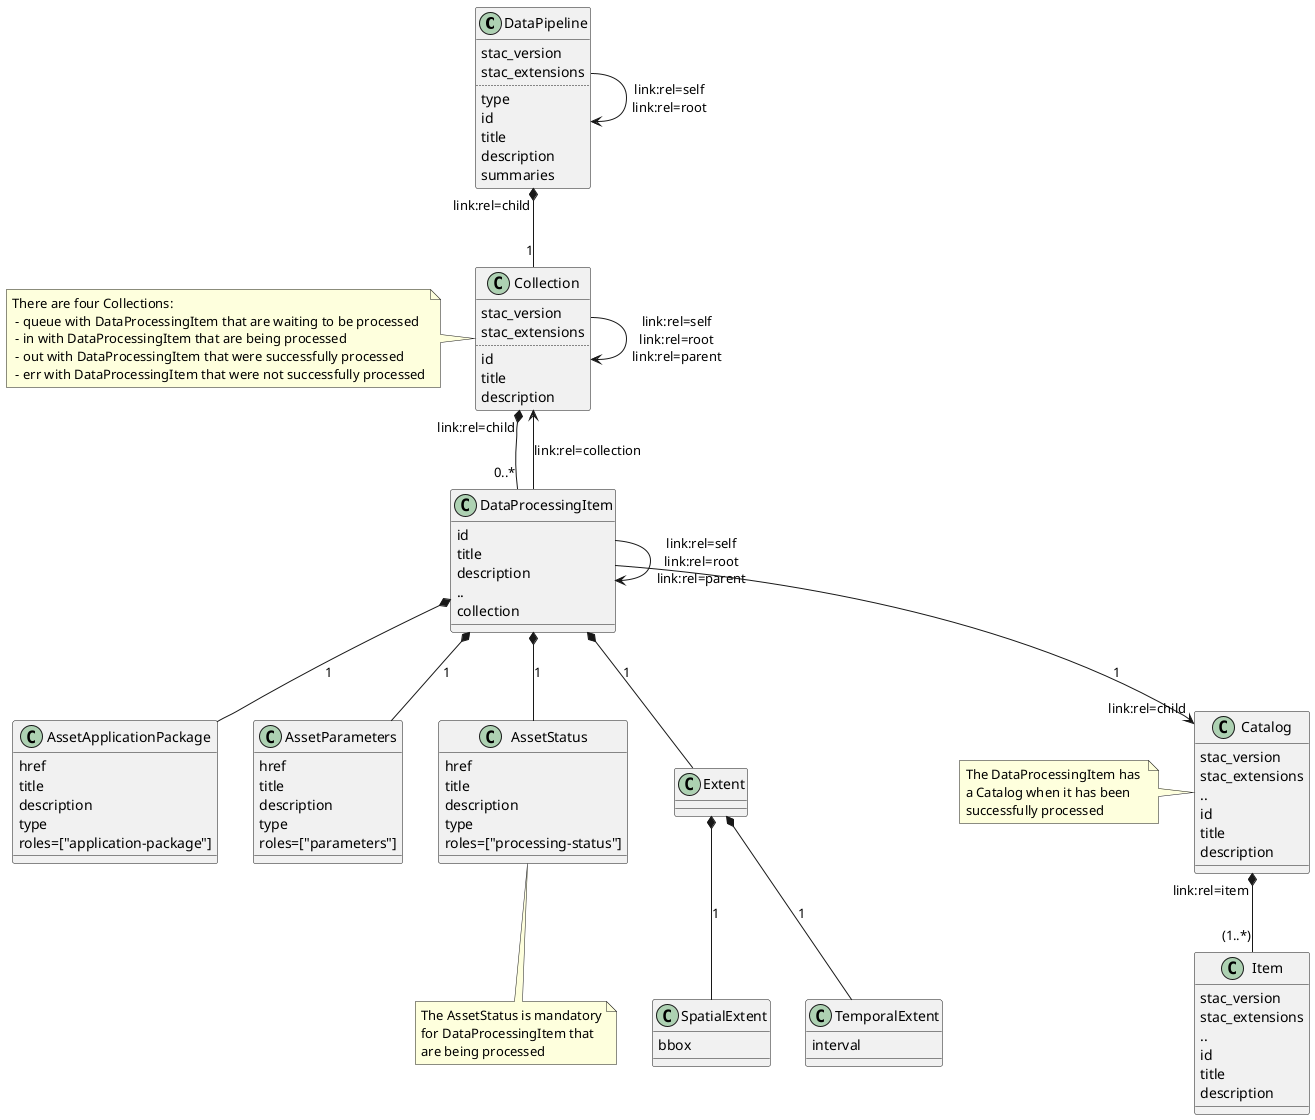 @startuml pippo

class DataPipeline {
    stac_version
    stac_extensions
    ..
    type
    id
    title
    description
    summaries
}

class Collection {
    stac_version
    stac_extensions
    ..
    id
    title
    description
}

note left of Collection
  There are four Collections:
   - queue with DataProcessingItem that are waiting to be processed
   - in with DataProcessingItem that are being processed
   - out with DataProcessingItem that were successfully processed
   - err with DataProcessingItem that were not successfully processed
end note

class DataProcessingItem {

    id
    title
    description
    ..
    collection

}

together {
class AssetApplicationPackage {
    href
    title
    description
    type
    roles=["application-package"]
}

class AssetParameters {
    href
    title
    description
    type
    roles=["parameters"]
}

class AssetStatus {
    href
    title
    description
    type
    roles=["processing-status"]
}
note bottom of AssetStatus
    The AssetStatus is mandatory
    for DataProcessingItem that 
    are being processed
endnote

}

together {
class Extent {

}

class SpatialExtent {
    bbox
}

class TemporalExtent {
    interval
}
}

class Catalog {

    stac_version
    stac_extensions
    ..
    id
    title
    description

}

note left of Catalog
    The DataProcessingItem has 
    a Catalog when it has been
    successfully processed 
endnote

class Item {

    stac_version
    stac_extensions
    ..
    id
    title
    description
}

Extent *-- SpatialExtent : 1
Extent *-- TemporalExtent : 1

DataPipeline *-- "Collection" : "link:rel=child" "1"

Collection *-- DataProcessingItem : "link:rel=child" "0..*"

DataProcessingItem *-- AssetApplicationPackage : 1

DataProcessingItem *-- AssetParameters : 1 

DataProcessingItem *-- AssetStatus : 1

DataProcessingItem *-- Extent : 1

DataPipeline --> DataPipeline: "link:rel=self\nlink:rel=root" 

Collection --> Collection: "link:rel=self\nlink:rel=root\nlink:rel=parent" 

DataProcessingItem --> Collection: "link:rel=collection"

DataProcessingItem --> DataProcessingItem: "link:rel=self\nlink:rel=root\nlink:rel=parent"

DataProcessingItem --> Catalog: 1 "link:rel=child"

Catalog *-- Item: "link:rel=item" "(1..*)"

@enduml